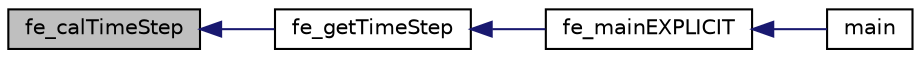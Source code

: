 digraph "fe_calTimeStep"
{
  edge [fontname="Helvetica",fontsize="10",labelfontname="Helvetica",labelfontsize="10"];
  node [fontname="Helvetica",fontsize="10",shape=record];
  rankdir="LR";
  Node42 [label="fe_calTimeStep",height=0.2,width=0.4,color="black", fillcolor="grey75", style="filled", fontcolor="black"];
  Node42 -> Node43 [dir="back",color="midnightblue",fontsize="10",style="solid",fontname="Helvetica"];
  Node43 [label="fe_getTimeStep",height=0.2,width=0.4,color="black", fillcolor="white", style="filled",URL="$fe___time_step_8cpp.html#af737926a3dfd669254a56dbbf675ac92"];
  Node43 -> Node44 [dir="back",color="midnightblue",fontsize="10",style="solid",fontname="Helvetica"];
  Node44 [label="fe_mainEXPLICIT",height=0.2,width=0.4,color="black", fillcolor="white", style="filled",URL="$fe__main_e_x_p_l_i_c_i_t_8cpp.html#ab2f8704631ca6c23a453d1905efbb162",tooltip="This function carries out the explicit dynamic analysis of the FEM problem. "];
  Node44 -> Node45 [dir="back",color="midnightblue",fontsize="10",style="solid",fontname="Helvetica"];
  Node45 [label="main",height=0.2,width=0.4,color="black", fillcolor="white", style="filled",URL="$main_8cpp.html#ae66f6b31b5ad750f1fe042a706a4e3d4"];
}
